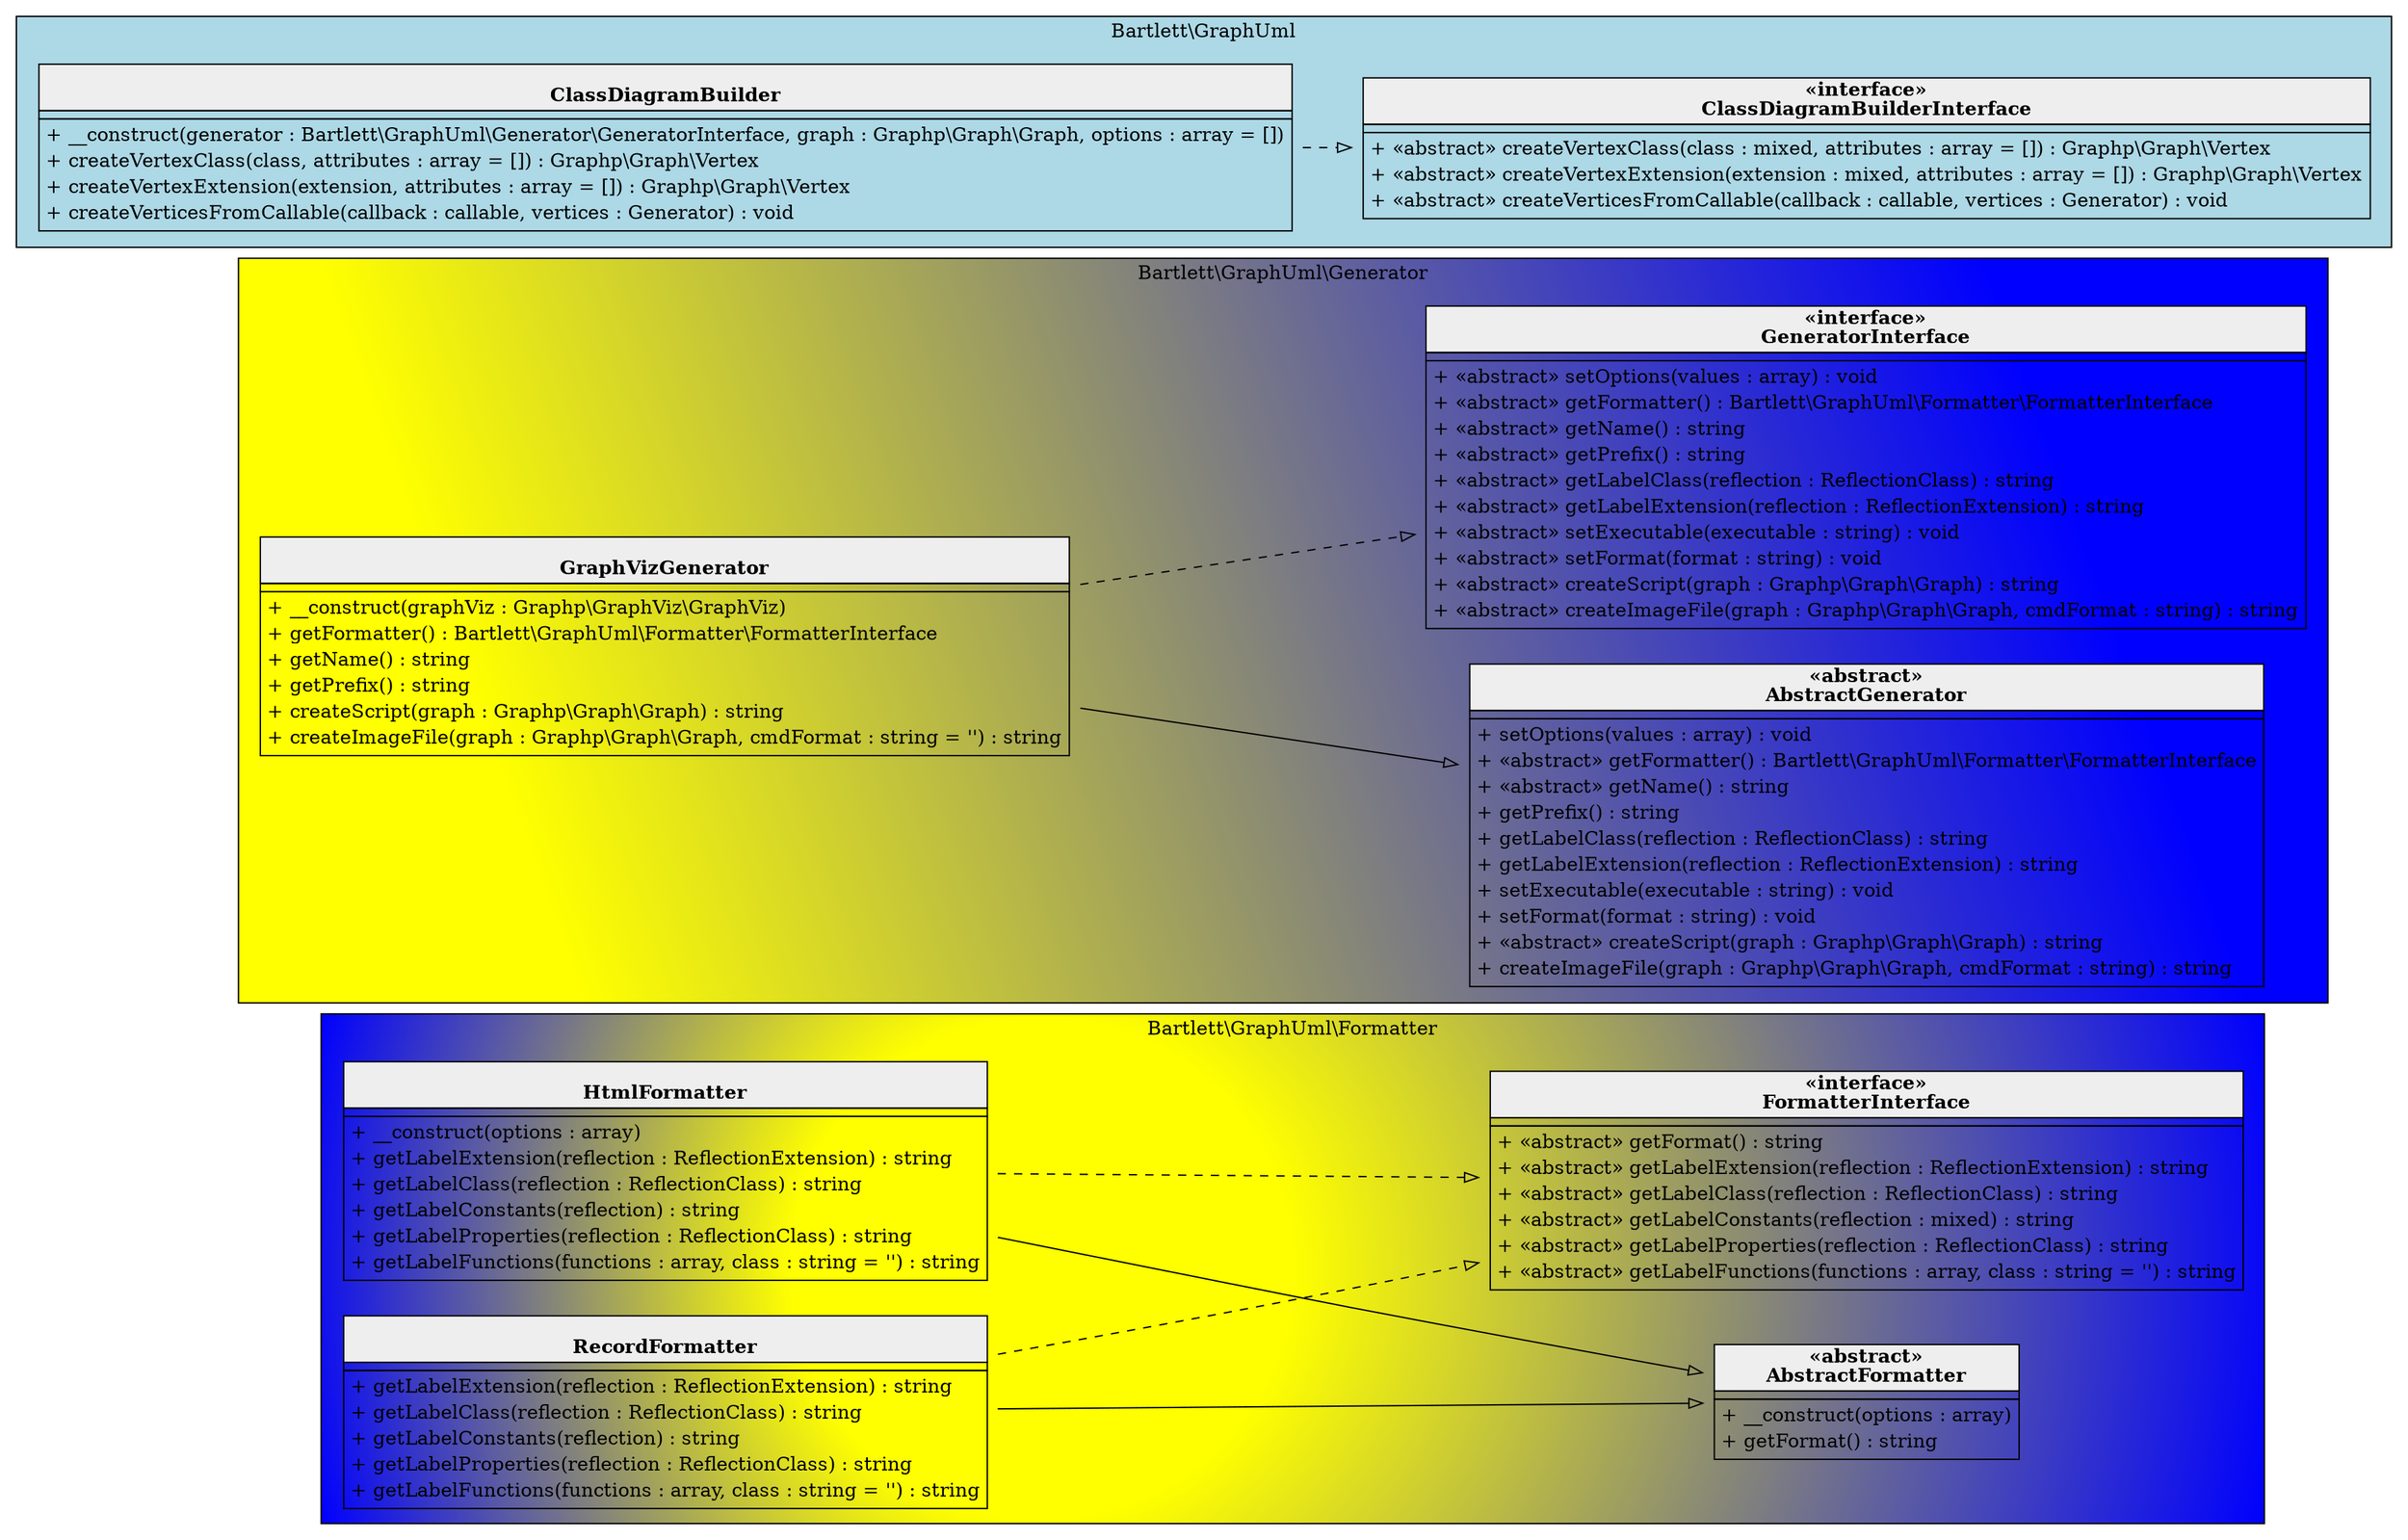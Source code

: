 digraph {
  graph [rankdir="LR"]
  subgraph cluster_0 {
    graph [style="radial" fillcolor="yellow:blue" gradientangle=180]
    label = "Bartlett\\GraphUml\\Formatter"
    "Bartlett\\GraphUml\\Formatter\\HtmlFormatter" [shape="none" label=<
<table cellspacing="0" border="0" cellborder="1">
    <tr><td bgcolor="#eeeeee"><b><br/>HtmlFormatter</b></td></tr>
    <tr><td></td></tr>
    <tr><td><table border="0" cellspacing="0" cellpadding="2">
    <tr><td align="left">+ __construct(options : array)</td></tr>
    <tr><td align="left">+ getLabelExtension(reflection : ReflectionExtension) : string</td></tr>
    <tr><td align="left">+ getLabelClass(reflection : ReflectionClass) : string</td></tr>
    <tr><td align="left">+ getLabelConstants(reflection) : string</td></tr>
    <tr><td align="left">+ getLabelProperties(reflection : ReflectionClass) : string</td></tr>
    <tr><td align="left">+ getLabelFunctions(functions : array, class : string = '') : string</td></tr>
</table></td></tr>
</table>>]
    "Bartlett\\GraphUml\\Formatter\\AbstractFormatter" [shape="none" label=<
<table cellspacing="0" border="0" cellborder="1">
    <tr><td bgcolor="#eeeeee"><b>«abstract»<br/>AbstractFormatter</b></td></tr>
    <tr><td></td></tr>
    <tr><td><table border="0" cellspacing="0" cellpadding="2">
    <tr><td align="left">+ __construct(options : array)</td></tr>
    <tr><td align="left">+ getFormat() : string</td></tr>
</table></td></tr>
</table>>]
    "Bartlett\\GraphUml\\Formatter\\FormatterInterface" [shape="none" label=<
<table cellspacing="0" border="0" cellborder="1">
    <tr><td bgcolor="#eeeeee"><b>«interface»<br/>FormatterInterface</b></td></tr>
    <tr><td></td></tr>
    <tr><td><table border="0" cellspacing="0" cellpadding="2">
    <tr><td align="left">+ «abstract» getFormat() : string</td></tr>
    <tr><td align="left">+ «abstract» getLabelExtension(reflection : ReflectionExtension) : string</td></tr>
    <tr><td align="left">+ «abstract» getLabelClass(reflection : ReflectionClass) : string</td></tr>
    <tr><td align="left">+ «abstract» getLabelConstants(reflection : mixed) : string</td></tr>
    <tr><td align="left">+ «abstract» getLabelProperties(reflection : ReflectionClass) : string</td></tr>
    <tr><td align="left">+ «abstract» getLabelFunctions(functions : array, class : string = '') : string</td></tr>
</table></td></tr>
</table>>]
    "Bartlett\\GraphUml\\Formatter\\RecordFormatter" [shape="none" label=<
<table cellspacing="0" border="0" cellborder="1">
    <tr><td bgcolor="#eeeeee"><b><br/>RecordFormatter</b></td></tr>
    <tr><td></td></tr>
    <tr><td><table border="0" cellspacing="0" cellpadding="2">
    <tr><td align="left">+ getLabelExtension(reflection : ReflectionExtension) : string</td></tr>
    <tr><td align="left">+ getLabelClass(reflection : ReflectionClass) : string</td></tr>
    <tr><td align="left">+ getLabelConstants(reflection) : string</td></tr>
    <tr><td align="left">+ getLabelProperties(reflection : ReflectionClass) : string</td></tr>
    <tr><td align="left">+ getLabelFunctions(functions : array, class : string = '') : string</td></tr>
</table></td></tr>
</table>>]
  }
  subgraph cluster_1 {
    graph [style="filled" fillcolor="yellow:blue" gradientangle=45]
    label = "Bartlett\\GraphUml\\Generator"
    "Bartlett\\GraphUml\\Generator\\GraphVizGenerator" [shape="none" label=<
<table cellspacing="0" border="0" cellborder="1">
    <tr><td bgcolor="#eeeeee"><b><br/>GraphVizGenerator</b></td></tr>
    <tr><td></td></tr>
    <tr><td><table border="0" cellspacing="0" cellpadding="2">
    <tr><td align="left">+ __construct(graphViz : Graphp\\GraphViz\\GraphViz)</td></tr>
    <tr><td align="left">+ getFormatter() : Bartlett\\GraphUml\\Formatter\\FormatterInterface</td></tr>
    <tr><td align="left">+ getName() : string</td></tr>
    <tr><td align="left">+ getPrefix() : string</td></tr>
    <tr><td align="left">+ createScript(graph : Graphp\\Graph\\Graph) : string</td></tr>
    <tr><td align="left">+ createImageFile(graph : Graphp\\Graph\\Graph, cmdFormat : string = '') : string</td></tr>
</table></td></tr>
</table>>]
    "Bartlett\\GraphUml\\Generator\\AbstractGenerator" [shape="none" label=<
<table cellspacing="0" border="0" cellborder="1">
    <tr><td bgcolor="#eeeeee"><b>«abstract»<br/>AbstractGenerator</b></td></tr>
    <tr><td></td></tr>
    <tr><td><table border="0" cellspacing="0" cellpadding="2">
    <tr><td align="left">+ setOptions(values : array) : void</td></tr>
    <tr><td align="left">+ «abstract» getFormatter() : Bartlett\\GraphUml\\Formatter\\FormatterInterface</td></tr>
    <tr><td align="left">+ «abstract» getName() : string</td></tr>
    <tr><td align="left">+ getPrefix() : string</td></tr>
    <tr><td align="left">+ getLabelClass(reflection : ReflectionClass) : string</td></tr>
    <tr><td align="left">+ getLabelExtension(reflection : ReflectionExtension) : string</td></tr>
    <tr><td align="left">+ setExecutable(executable : string) : void</td></tr>
    <tr><td align="left">+ setFormat(format : string) : void</td></tr>
    <tr><td align="left">+ «abstract» createScript(graph : Graphp\\Graph\\Graph) : string</td></tr>
    <tr><td align="left">+ createImageFile(graph : Graphp\\Graph\\Graph, cmdFormat : string) : string</td></tr>
</table></td></tr>
</table>>]
    "Bartlett\\GraphUml\\Generator\\GeneratorInterface" [shape="none" label=<
<table cellspacing="0" border="0" cellborder="1">
    <tr><td bgcolor="#eeeeee"><b>«interface»<br/>GeneratorInterface</b></td></tr>
    <tr><td></td></tr>
    <tr><td><table border="0" cellspacing="0" cellpadding="2">
    <tr><td align="left">+ «abstract» setOptions(values : array) : void</td></tr>
    <tr><td align="left">+ «abstract» getFormatter() : Bartlett\\GraphUml\\Formatter\\FormatterInterface</td></tr>
    <tr><td align="left">+ «abstract» getName() : string</td></tr>
    <tr><td align="left">+ «abstract» getPrefix() : string</td></tr>
    <tr><td align="left">+ «abstract» getLabelClass(reflection : ReflectionClass) : string</td></tr>
    <tr><td align="left">+ «abstract» getLabelExtension(reflection : ReflectionExtension) : string</td></tr>
    <tr><td align="left">+ «abstract» setExecutable(executable : string) : void</td></tr>
    <tr><td align="left">+ «abstract» setFormat(format : string) : void</td></tr>
    <tr><td align="left">+ «abstract» createScript(graph : Graphp\\Graph\\Graph) : string</td></tr>
    <tr><td align="left">+ «abstract» createImageFile(graph : Graphp\\Graph\\Graph, cmdFormat : string) : string</td></tr>
</table></td></tr>
</table>>]
  }
  subgraph cluster_2 {
    graph [bgcolor="lightblue"]
    label = "Bartlett\\GraphUml"
    "Bartlett\\GraphUml\\ClassDiagramBuilder" [shape="none" label=<
<table cellspacing="0" border="0" cellborder="1">
    <tr><td bgcolor="#eeeeee"><b><br/>ClassDiagramBuilder</b></td></tr>
    <tr><td></td></tr>
    <tr><td><table border="0" cellspacing="0" cellpadding="2">
    <tr><td align="left">+ __construct(generator : Bartlett\\GraphUml\\Generator\\GeneratorInterface, graph : Graphp\\Graph\\Graph, options : array = [])</td></tr>
    <tr><td align="left">+ createVertexClass(class, attributes : array = []) : Graphp\\Graph\\Vertex</td></tr>
    <tr><td align="left">+ createVertexExtension(extension, attributes : array = []) : Graphp\\Graph\\Vertex</td></tr>
    <tr><td align="left">+ createVerticesFromCallable(callback : callable, vertices : Generator) : void</td></tr>
</table></td></tr>
</table>>]
    "Bartlett\\GraphUml\\ClassDiagramBuilderInterface" [shape="none" label=<
<table cellspacing="0" border="0" cellborder="1">
    <tr><td bgcolor="#eeeeee"><b>«interface»<br/>ClassDiagramBuilderInterface</b></td></tr>
    <tr><td></td></tr>
    <tr><td><table border="0" cellspacing="0" cellpadding="2">
    <tr><td align="left">+ «abstract» createVertexClass(class : mixed, attributes : array = []) : Graphp\\Graph\\Vertex</td></tr>
    <tr><td align="left">+ «abstract» createVertexExtension(extension : mixed, attributes : array = []) : Graphp\\Graph\\Vertex</td></tr>
    <tr><td align="left">+ «abstract» createVerticesFromCallable(callback : callable, vertices : Generator) : void</td></tr>
</table></td></tr>
</table>>]
  }
  "Bartlett\\GraphUml\\Formatter\\HtmlFormatter" -> "Bartlett\\GraphUml\\Formatter\\AbstractFormatter" [arrowhead="empty" style="filled"]
  "Bartlett\\GraphUml\\Formatter\\HtmlFormatter" -> "Bartlett\\GraphUml\\Formatter\\FormatterInterface" [arrowhead="empty" style="dashed"]
  "Bartlett\\GraphUml\\Formatter\\RecordFormatter" -> "Bartlett\\GraphUml\\Formatter\\AbstractFormatter" [arrowhead="empty" style="filled"]
  "Bartlett\\GraphUml\\Formatter\\RecordFormatter" -> "Bartlett\\GraphUml\\Formatter\\FormatterInterface" [arrowhead="empty" style="dashed"]
  "Bartlett\\GraphUml\\Generator\\GraphVizGenerator" -> "Bartlett\\GraphUml\\Generator\\AbstractGenerator" [arrowhead="empty" style="filled"]
  "Bartlett\\GraphUml\\Generator\\GraphVizGenerator" -> "Bartlett\\GraphUml\\Generator\\GeneratorInterface" [arrowhead="empty" style="dashed"]
  "Bartlett\\GraphUml\\ClassDiagramBuilder" -> "Bartlett\\GraphUml\\ClassDiagramBuilderInterface" [arrowhead="empty" style="dashed"]
}
